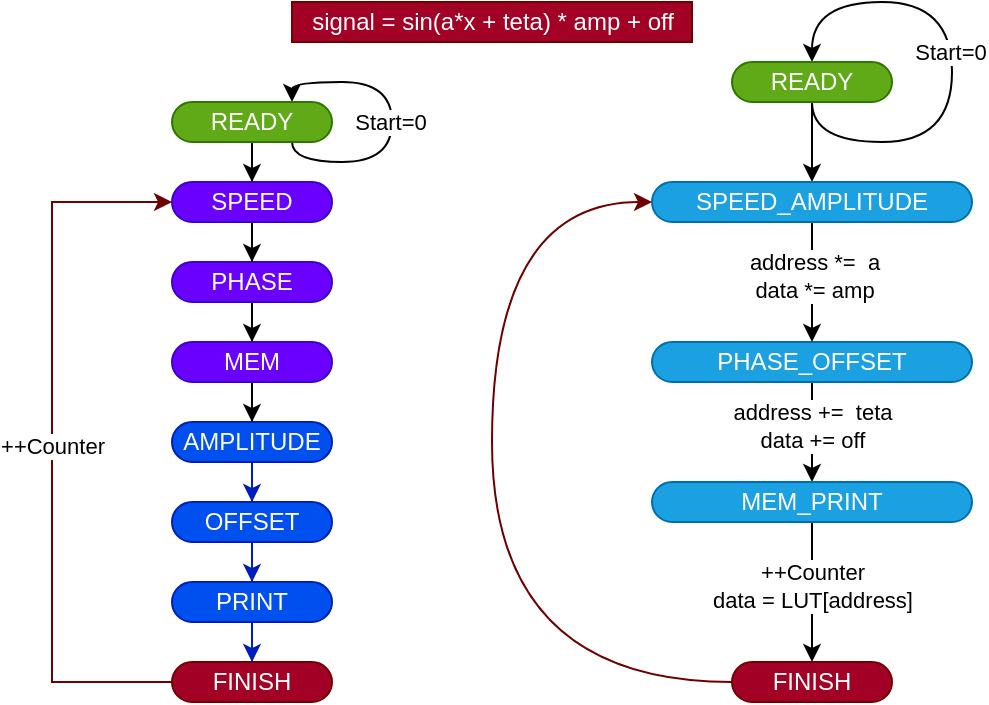 <mxfile version="13.10.0" type="embed" pages="2">
    <diagram id="2Xq0z1RHfqKh8V2oL40R" name="GeneratorLut">
        <mxGraphModel dx="997" dy="784" grid="1" gridSize="10" guides="1" tooltips="1" connect="1" arrows="1" fold="1" page="1" pageScale="1" pageWidth="850" pageHeight="1100" math="0" shadow="0">
            <root>
                <mxCell id="0"/>
                <mxCell id="1" parent="0"/>
                <mxCell id="15" style="edgeStyle=orthogonalEdgeStyle;rounded=0;orthogonalLoop=1;jettySize=auto;html=1;exitX=0.75;exitY=1;exitDx=0;exitDy=0;entryX=0.75;entryY=0;entryDx=0;entryDy=0;curved=1;" parent="1" source="3" target="3" edge="1">
                    <mxGeometry relative="1" as="geometry">
                        <mxPoint x="250" y="40" as="targetPoint"/>
                        <Array as="points">
                            <mxPoint x="220" y="90"/>
                            <mxPoint x="270" y="90"/>
                            <mxPoint x="270" y="50"/>
                            <mxPoint x="220" y="50"/>
                        </Array>
                    </mxGeometry>
                </mxCell>
                <mxCell id="16" value="Start=0" style="edgeLabel;html=1;align=center;verticalAlign=middle;resizable=0;points=[];" parent="15" vertex="1" connectable="0">
                    <mxGeometry x="0.097" y="1" relative="1" as="geometry">
                        <mxPoint y="7.62" as="offset"/>
                    </mxGeometry>
                </mxCell>
                <mxCell id="21" style="edgeStyle=orthogonalEdgeStyle;rounded=0;orthogonalLoop=1;jettySize=auto;html=1;entryX=0.5;entryY=0;entryDx=0;entryDy=0;" parent="1" source="3" target="20" edge="1">
                    <mxGeometry relative="1" as="geometry"/>
                </mxCell>
                <mxCell id="3" value="READY" style="rounded=1;whiteSpace=wrap;html=1;arcSize=50;fillColor=#60a917;strokeColor=#2D7600;fontColor=#ffffff;" parent="1" vertex="1">
                    <mxGeometry x="160" y="60" width="80" height="20" as="geometry"/>
                </mxCell>
                <mxCell id="7" value="" style="edgeStyle=orthogonalEdgeStyle;rounded=0;orthogonalLoop=1;jettySize=auto;html=1;" parent="1" source="4" target="6" edge="1">
                    <mxGeometry relative="1" as="geometry"/>
                </mxCell>
                <mxCell id="4" value="PHASE" style="rounded=1;whiteSpace=wrap;html=1;arcSize=50;fillColor=#6a00ff;strokeColor=#3700CC;fontColor=#ffffff;" parent="1" vertex="1">
                    <mxGeometry x="160" y="140" width="80" height="20" as="geometry"/>
                </mxCell>
                <mxCell id="9" value="" style="edgeStyle=orthogonalEdgeStyle;rounded=0;orthogonalLoop=1;jettySize=auto;html=1;" parent="1" source="6" target="8" edge="1">
                    <mxGeometry relative="1" as="geometry"/>
                </mxCell>
                <mxCell id="6" value="MEM" style="rounded=1;whiteSpace=wrap;html=1;arcSize=50;fillColor=#6a00ff;strokeColor=#3700CC;fontColor=#ffffff;" parent="1" vertex="1">
                    <mxGeometry x="160" y="180" width="80" height="20" as="geometry"/>
                </mxCell>
                <mxCell id="18" value="" style="edgeStyle=orthogonalEdgeStyle;rounded=0;orthogonalLoop=1;jettySize=auto;html=1;entryX=0.5;entryY=0;entryDx=0;entryDy=0;fillColor=#0050ef;strokeColor=#001DBC;" parent="1" source="8" target="17" edge="1">
                    <mxGeometry relative="1" as="geometry"/>
                </mxCell>
                <mxCell id="8" value="AMPLITUDE" style="rounded=1;whiteSpace=wrap;html=1;arcSize=50;fillColor=#0050ef;strokeColor=#001DBC;fontColor=#ffffff;" parent="1" vertex="1">
                    <mxGeometry x="160" y="220" width="80" height="20" as="geometry"/>
                </mxCell>
                <mxCell id="12" style="edgeStyle=orthogonalEdgeStyle;rounded=0;orthogonalLoop=1;jettySize=auto;html=1;exitX=0;exitY=0.5;exitDx=0;exitDy=0;entryX=0;entryY=0.5;entryDx=0;entryDy=0;fillColor=#a20025;strokeColor=#6F0000;" parent="1" source="10" target="20" edge="1">
                    <mxGeometry relative="1" as="geometry">
                        <Array as="points">
                            <mxPoint x="100" y="350"/>
                            <mxPoint x="100" y="110"/>
                        </Array>
                    </mxGeometry>
                </mxCell>
                <mxCell id="14" value="++Counter" style="edgeLabel;html=1;align=center;verticalAlign=middle;resizable=0;points=[];" parent="12" vertex="1" connectable="0">
                    <mxGeometry x="-0.114" y="3" relative="1" as="geometry">
                        <mxPoint x="3" y="-18.4" as="offset"/>
                    </mxGeometry>
                </mxCell>
                <mxCell id="10" value="FINISH" style="rounded=1;whiteSpace=wrap;html=1;arcSize=50;fillColor=#a20025;strokeColor=#6F0000;fontColor=#ffffff;" parent="1" vertex="1">
                    <mxGeometry x="160" y="340" width="80" height="20" as="geometry"/>
                </mxCell>
                <mxCell id="25" style="edgeStyle=orthogonalEdgeStyle;rounded=0;orthogonalLoop=1;jettySize=auto;html=1;entryX=0.5;entryY=0;entryDx=0;entryDy=0;fillColor=#0050ef;strokeColor=#001DBC;" parent="1" source="17" target="24" edge="1">
                    <mxGeometry relative="1" as="geometry"/>
                </mxCell>
                <mxCell id="17" value="OFFSET" style="rounded=1;whiteSpace=wrap;html=1;arcSize=50;fillColor=#0050ef;strokeColor=#001DBC;fontColor=#ffffff;" parent="1" vertex="1">
                    <mxGeometry x="160" y="260" width="80" height="20" as="geometry"/>
                </mxCell>
                <mxCell id="22" style="edgeStyle=orthogonalEdgeStyle;rounded=0;orthogonalLoop=1;jettySize=auto;html=1;entryX=0.5;entryY=0;entryDx=0;entryDy=0;" parent="1" source="20" target="4" edge="1">
                    <mxGeometry relative="1" as="geometry"/>
                </mxCell>
                <mxCell id="20" value="SPEED" style="rounded=1;whiteSpace=wrap;html=1;arcSize=50;fillColor=#6a00ff;strokeColor=#3700CC;fontColor=#ffffff;" parent="1" vertex="1">
                    <mxGeometry x="160" y="100" width="80" height="20" as="geometry"/>
                </mxCell>
                <mxCell id="23" value="signal = sin(a*&lt;font&gt;x&lt;/font&gt; + teta) * amp + off" style="text;html=1;align=center;verticalAlign=middle;resizable=0;points=[];autosize=1;fillColor=#a20025;strokeColor=#6F0000;fontColor=#ffffff;" parent="1" vertex="1">
                    <mxGeometry x="220" y="10" width="200" height="20" as="geometry"/>
                </mxCell>
                <mxCell id="26" style="edgeStyle=orthogonalEdgeStyle;rounded=0;orthogonalLoop=1;jettySize=auto;html=1;entryX=0.5;entryY=0;entryDx=0;entryDy=0;fillColor=#0050ef;strokeColor=#001DBC;" parent="1" source="24" target="10" edge="1">
                    <mxGeometry relative="1" as="geometry"/>
                </mxCell>
                <mxCell id="24" value="PRINT" style="rounded=1;whiteSpace=wrap;html=1;arcSize=50;fillColor=#0050ef;strokeColor=#001DBC;fontColor=#ffffff;" parent="1" vertex="1">
                    <mxGeometry x="160" y="300" width="80" height="20" as="geometry"/>
                </mxCell>
                <mxCell id="27" style="edgeStyle=orthogonalEdgeStyle;rounded=0;orthogonalLoop=1;jettySize=auto;html=1;exitX=0.5;exitY=1;exitDx=0;exitDy=0;entryX=0.5;entryY=0;entryDx=0;entryDy=0;curved=1;" parent="1" source="30" target="30" edge="1">
                    <mxGeometry relative="1" as="geometry">
                        <mxPoint x="530" y="40" as="targetPoint"/>
                        <Array as="points">
                            <mxPoint x="480" y="80"/>
                            <mxPoint x="550" y="80"/>
                            <mxPoint x="550" y="10"/>
                            <mxPoint x="480" y="10"/>
                        </Array>
                    </mxGeometry>
                </mxCell>
                <mxCell id="28" value="Start=0" style="edgeLabel;html=1;align=center;verticalAlign=middle;resizable=0;points=[];" parent="27" vertex="1" connectable="0">
                    <mxGeometry x="0.097" y="1" relative="1" as="geometry">
                        <mxPoint y="7.62" as="offset"/>
                    </mxGeometry>
                </mxCell>
                <mxCell id="29" style="edgeStyle=orthogonalEdgeStyle;rounded=0;orthogonalLoop=1;jettySize=auto;html=1;entryX=0.5;entryY=0;entryDx=0;entryDy=0;" parent="1" source="30" target="43" edge="1">
                    <mxGeometry relative="1" as="geometry"/>
                </mxCell>
                <mxCell id="30" value="READY" style="rounded=1;whiteSpace=wrap;html=1;arcSize=50;fillColor=#60a917;strokeColor=#2D7600;fontColor=#ffffff;" parent="1" vertex="1">
                    <mxGeometry x="440" y="40" width="80" height="20" as="geometry"/>
                </mxCell>
                <mxCell id="31" value="" style="edgeStyle=orthogonalEdgeStyle;rounded=0;orthogonalLoop=1;jettySize=auto;html=1;" parent="1" source="32" target="34" edge="1">
                    <mxGeometry relative="1" as="geometry"/>
                </mxCell>
                <mxCell id="47" value="address +=&amp;nbsp; teta&lt;br&gt;data += off" style="edgeLabel;html=1;align=center;verticalAlign=middle;resizable=0;points=[];" parent="31" vertex="1" connectable="0">
                    <mxGeometry x="-0.129" relative="1" as="geometry">
                        <mxPoint as="offset"/>
                    </mxGeometry>
                </mxCell>
                <mxCell id="32" value="PHASE_&lt;span style=&quot;&quot;&gt;OFFSET&lt;/span&gt;" style="rounded=1;whiteSpace=wrap;html=1;arcSize=50;fillColor=#1ba1e2;strokeColor=#006EAF;fontColor=#ffffff;" parent="1" vertex="1">
                    <mxGeometry x="400" y="180" width="160" height="20" as="geometry"/>
                </mxCell>
                <mxCell id="33" value="" style="edgeStyle=orthogonalEdgeStyle;rounded=0;orthogonalLoop=1;jettySize=auto;html=1;entryX=0.5;entryY=0;entryDx=0;entryDy=0;" parent="1" source="34" target="39" edge="1">
                    <mxGeometry relative="1" as="geometry">
                        <mxPoint x="480" y="220" as="targetPoint"/>
                    </mxGeometry>
                </mxCell>
                <mxCell id="49" value="++Counter&lt;br&gt;data = LUT[address]" style="edgeLabel;html=1;align=center;verticalAlign=middle;resizable=0;points=[];" parent="33" vertex="1" connectable="0">
                    <mxGeometry x="-0.092" relative="1" as="geometry">
                        <mxPoint as="offset"/>
                    </mxGeometry>
                </mxCell>
                <mxCell id="34" value="MEM_&lt;span style=&quot;&quot;&gt;PRINT&lt;/span&gt;" style="rounded=1;whiteSpace=wrap;html=1;arcSize=50;fillColor=#1ba1e2;strokeColor=#006EAF;fontColor=#ffffff;" parent="1" vertex="1">
                    <mxGeometry x="400" y="250" width="160" height="20" as="geometry"/>
                </mxCell>
                <mxCell id="35" value="" style="edgeStyle=orthogonalEdgeStyle;rounded=0;orthogonalLoop=1;jettySize=auto;html=1;entryX=0.5;entryY=0;entryDx=0;entryDy=0;" parent="1" edge="1">
                    <mxGeometry relative="1" as="geometry">
                        <mxPoint x="480" y="240" as="sourcePoint"/>
                    </mxGeometry>
                </mxCell>
                <mxCell id="37" style="edgeStyle=orthogonalEdgeStyle;rounded=0;orthogonalLoop=1;jettySize=auto;html=1;exitX=0;exitY=0.5;exitDx=0;exitDy=0;entryX=0;entryY=0.5;entryDx=0;entryDy=0;curved=1;fillColor=#a20025;strokeColor=#6F0000;" parent="1" source="39" target="43" edge="1">
                    <mxGeometry relative="1" as="geometry">
                        <Array as="points">
                            <mxPoint x="320" y="350"/>
                            <mxPoint x="320" y="110"/>
                        </Array>
                    </mxGeometry>
                </mxCell>
                <mxCell id="39" value="FINISH" style="rounded=1;whiteSpace=wrap;html=1;arcSize=50;fillColor=#a20025;strokeColor=#6F0000;fontColor=#ffffff;" parent="1" vertex="1">
                    <mxGeometry x="440" y="340" width="80" height="20" as="geometry"/>
                </mxCell>
                <mxCell id="40" style="edgeStyle=orthogonalEdgeStyle;rounded=0;orthogonalLoop=1;jettySize=auto;html=1;entryX=0.5;entryY=0;entryDx=0;entryDy=0;fontColor=#330000;" parent="1" edge="1">
                    <mxGeometry relative="1" as="geometry">
                        <mxPoint x="480" y="280" as="sourcePoint"/>
                    </mxGeometry>
                </mxCell>
                <mxCell id="42" style="edgeStyle=orthogonalEdgeStyle;rounded=0;orthogonalLoop=1;jettySize=auto;html=1;entryX=0.5;entryY=0;entryDx=0;entryDy=0;" parent="1" source="43" target="32" edge="1">
                    <mxGeometry relative="1" as="geometry"/>
                </mxCell>
                <mxCell id="46" value="address *=&amp;nbsp; a&lt;br&gt;data *= amp" style="edgeLabel;html=1;align=center;verticalAlign=middle;resizable=0;points=[];" parent="42" vertex="1" connectable="0">
                    <mxGeometry x="-0.098" y="1" relative="1" as="geometry">
                        <mxPoint as="offset"/>
                    </mxGeometry>
                </mxCell>
                <mxCell id="43" value="SPEED_&lt;span style=&quot;&quot;&gt;AMPLITUDE&lt;/span&gt;" style="rounded=1;whiteSpace=wrap;html=1;arcSize=50;fillColor=#1ba1e2;strokeColor=#006EAF;fontColor=#ffffff;" parent="1" vertex="1">
                    <mxGeometry x="400" y="100" width="160" height="20" as="geometry"/>
                </mxCell>
            </root>
        </mxGraphModel>
    </diagram>
    <diagram id="VxbEIY74rZcbHA5Qij7f" name="GeneratorTri">
        <mxGraphModel dx="997" dy="784" grid="1" gridSize="10" guides="1" tooltips="1" connect="1" arrows="1" fold="1" page="1" pageScale="1" pageWidth="850" pageHeight="1100" math="0" shadow="0">
            <root>
                <mxCell id="BVn1nMoJi-QfktbLO3PW-0"/>
                <mxCell id="BVn1nMoJi-QfktbLO3PW-1" parent="BVn1nMoJi-QfktbLO3PW-0"/>
                <mxCell id="xUSdzNP4uTzyMDW0nCoH-0" style="edgeStyle=orthogonalEdgeStyle;rounded=0;orthogonalLoop=1;jettySize=auto;html=1;exitX=0.5;exitY=1;exitDx=0;exitDy=0;entryX=0.5;entryY=0;entryDx=0;entryDy=0;curved=1;" edge="1" source="xUSdzNP4uTzyMDW0nCoH-3" target="xUSdzNP4uTzyMDW0nCoH-3" parent="BVn1nMoJi-QfktbLO3PW-1">
                    <mxGeometry relative="1" as="geometry">
                        <mxPoint x="320" y="110" as="targetPoint"/>
                        <Array as="points">
                            <mxPoint x="270" y="150"/>
                            <mxPoint x="340" y="150"/>
                            <mxPoint x="340" y="80"/>
                            <mxPoint x="270" y="80"/>
                        </Array>
                    </mxGeometry>
                </mxCell>
                <mxCell id="xUSdzNP4uTzyMDW0nCoH-1" value="Start=0" style="edgeLabel;html=1;align=center;verticalAlign=middle;resizable=0;points=[];" vertex="1" connectable="0" parent="xUSdzNP4uTzyMDW0nCoH-0">
                    <mxGeometry x="0.097" y="1" relative="1" as="geometry">
                        <mxPoint y="7.62" as="offset"/>
                    </mxGeometry>
                </mxCell>
                <mxCell id="xUSdzNP4uTzyMDW0nCoH-2" style="edgeStyle=orthogonalEdgeStyle;rounded=0;orthogonalLoop=1;jettySize=auto;html=1;entryX=0.5;entryY=0;entryDx=0;entryDy=0;" edge="1" source="xUSdzNP4uTzyMDW0nCoH-3" target="xUSdzNP4uTzyMDW0nCoH-14" parent="BVn1nMoJi-QfktbLO3PW-1">
                    <mxGeometry relative="1" as="geometry"/>
                </mxCell>
                <mxCell id="xUSdzNP4uTzyMDW0nCoH-3" value="READY" style="rounded=1;whiteSpace=wrap;html=1;arcSize=50;fillColor=#60a917;strokeColor=#2D7600;fontColor=#ffffff;" vertex="1" parent="BVn1nMoJi-QfktbLO3PW-1">
                    <mxGeometry x="230" y="110" width="80" height="20" as="geometry"/>
                </mxCell>
                <mxCell id="xUSdzNP4uTzyMDW0nCoH-4" value="" style="edgeStyle=orthogonalEdgeStyle;rounded=0;orthogonalLoop=1;jettySize=auto;html=1;" edge="1" source="xUSdzNP4uTzyMDW0nCoH-6" target="xUSdzNP4uTzyMDW0nCoH-9" parent="BVn1nMoJi-QfktbLO3PW-1">
                    <mxGeometry relative="1" as="geometry"/>
                </mxCell>
                <mxCell id="xUSdzNP4uTzyMDW0nCoH-5" value="address +=&amp;nbsp; teta&lt;br&gt;data += off" style="edgeLabel;html=1;align=center;verticalAlign=middle;resizable=0;points=[];" vertex="1" connectable="0" parent="xUSdzNP4uTzyMDW0nCoH-4">
                    <mxGeometry x="-0.129" relative="1" as="geometry">
                        <mxPoint as="offset"/>
                    </mxGeometry>
                </mxCell>
                <mxCell id="xUSdzNP4uTzyMDW0nCoH-6" value="PHASE_&lt;span style=&quot;&quot;&gt;OFFSET&lt;/span&gt;" style="rounded=1;whiteSpace=wrap;html=1;arcSize=50;fillColor=#1ba1e2;strokeColor=#006EAF;fontColor=#ffffff;" vertex="1" parent="BVn1nMoJi-QfktbLO3PW-1">
                    <mxGeometry x="190" y="250" width="160" height="20" as="geometry"/>
                </mxCell>
                <mxCell id="xUSdzNP4uTzyMDW0nCoH-7" value="" style="edgeStyle=orthogonalEdgeStyle;rounded=0;orthogonalLoop=1;jettySize=auto;html=1;entryX=0.5;entryY=0;entryDx=0;entryDy=0;" edge="1" source="xUSdzNP4uTzyMDW0nCoH-9" target="xUSdzNP4uTzyMDW0nCoH-11" parent="BVn1nMoJi-QfktbLO3PW-1">
                    <mxGeometry relative="1" as="geometry">
                        <mxPoint x="270" y="290" as="targetPoint"/>
                    </mxGeometry>
                </mxCell>
                <mxCell id="xUSdzNP4uTzyMDW0nCoH-8" value="++Counter&lt;br&gt;data = LUT[address]" style="edgeLabel;html=1;align=center;verticalAlign=middle;resizable=0;points=[];" vertex="1" connectable="0" parent="xUSdzNP4uTzyMDW0nCoH-7">
                    <mxGeometry x="-0.092" relative="1" as="geometry">
                        <mxPoint as="offset"/>
                    </mxGeometry>
                </mxCell>
                <mxCell id="xUSdzNP4uTzyMDW0nCoH-9" value="MEM_&lt;span style=&quot;&quot;&gt;PRINT&lt;/span&gt;" style="rounded=1;whiteSpace=wrap;html=1;arcSize=50;fillColor=#1ba1e2;strokeColor=#006EAF;fontColor=#ffffff;" vertex="1" parent="BVn1nMoJi-QfktbLO3PW-1">
                    <mxGeometry x="190" y="320" width="160" height="20" as="geometry"/>
                </mxCell>
                <mxCell id="xUSdzNP4uTzyMDW0nCoH-10" style="edgeStyle=orthogonalEdgeStyle;rounded=0;orthogonalLoop=1;jettySize=auto;html=1;exitX=0;exitY=0.5;exitDx=0;exitDy=0;entryX=0;entryY=0.5;entryDx=0;entryDy=0;curved=1;fillColor=#a20025;strokeColor=#6F0000;" edge="1" source="xUSdzNP4uTzyMDW0nCoH-11" target="xUSdzNP4uTzyMDW0nCoH-14" parent="BVn1nMoJi-QfktbLO3PW-1">
                    <mxGeometry relative="1" as="geometry">
                        <Array as="points">
                            <mxPoint x="110" y="420"/>
                            <mxPoint x="110" y="180"/>
                        </Array>
                    </mxGeometry>
                </mxCell>
                <mxCell id="xUSdzNP4uTzyMDW0nCoH-11" value="FINISH" style="rounded=1;whiteSpace=wrap;html=1;arcSize=50;fillColor=#a20025;strokeColor=#6F0000;fontColor=#ffffff;" vertex="1" parent="BVn1nMoJi-QfktbLO3PW-1">
                    <mxGeometry x="230" y="410" width="80" height="20" as="geometry"/>
                </mxCell>
                <mxCell id="xUSdzNP4uTzyMDW0nCoH-12" style="edgeStyle=orthogonalEdgeStyle;rounded=0;orthogonalLoop=1;jettySize=auto;html=1;entryX=0.5;entryY=0;entryDx=0;entryDy=0;" edge="1" source="xUSdzNP4uTzyMDW0nCoH-14" target="xUSdzNP4uTzyMDW0nCoH-6" parent="BVn1nMoJi-QfktbLO3PW-1">
                    <mxGeometry relative="1" as="geometry"/>
                </mxCell>
                <mxCell id="xUSdzNP4uTzyMDW0nCoH-13" value="address *=&amp;nbsp; a&lt;br&gt;data *= amp" style="edgeLabel;html=1;align=center;verticalAlign=middle;resizable=0;points=[];" vertex="1" connectable="0" parent="xUSdzNP4uTzyMDW0nCoH-12">
                    <mxGeometry x="-0.098" y="1" relative="1" as="geometry">
                        <mxPoint as="offset"/>
                    </mxGeometry>
                </mxCell>
                <mxCell id="xUSdzNP4uTzyMDW0nCoH-14" value="SPEED_&lt;span style=&quot;&quot;&gt;AMPLITUDE&lt;/span&gt;" style="rounded=1;whiteSpace=wrap;html=1;arcSize=50;fillColor=#1ba1e2;strokeColor=#006EAF;fontColor=#ffffff;" vertex="1" parent="BVn1nMoJi-QfktbLO3PW-1">
                    <mxGeometry x="190" y="170" width="160" height="20" as="geometry"/>
                </mxCell>
            </root>
        </mxGraphModel>
    </diagram>
</mxfile>